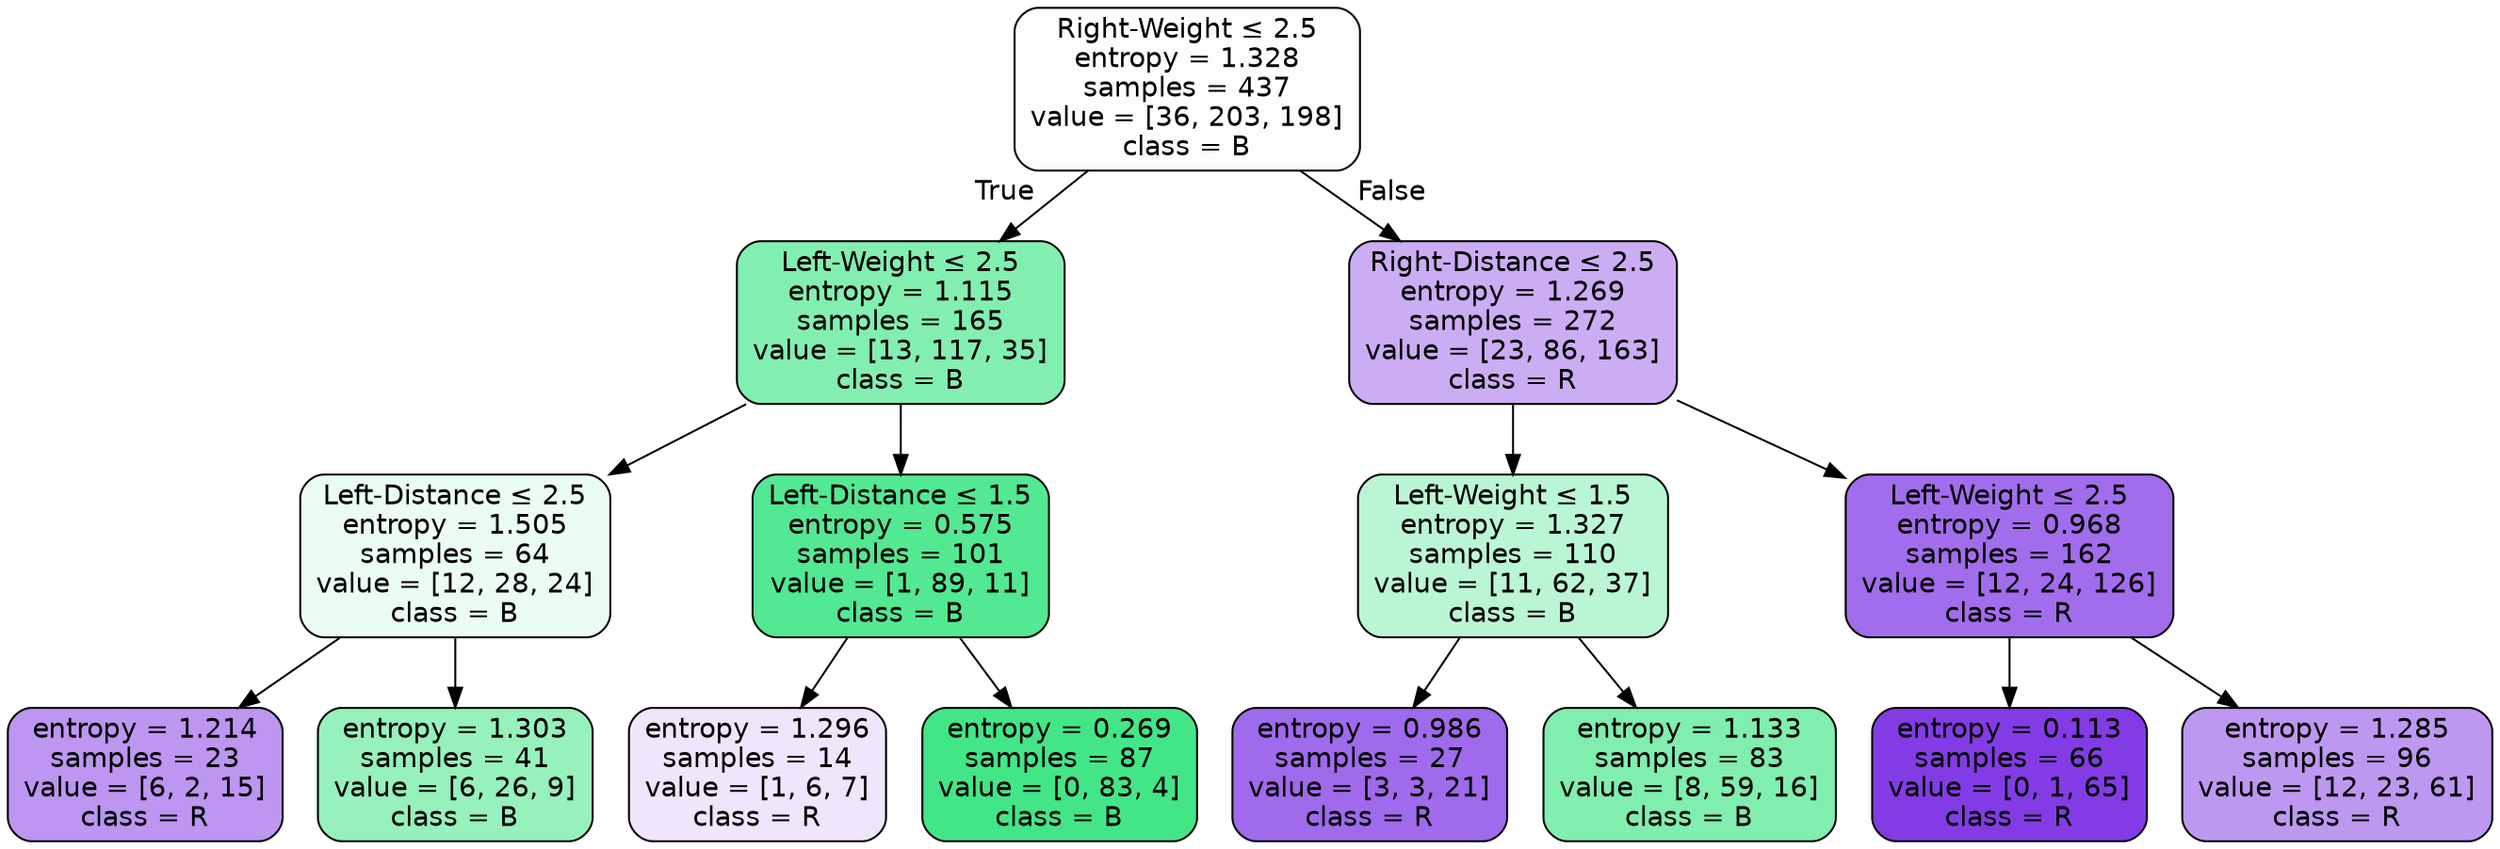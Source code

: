 digraph Tree {
node [shape=box, style="filled, rounded", color="black", fontname="helvetica"] ;
edge [fontname="helvetica"] ;
0 [label=<Right-Weight &le; 2.5<br/>entropy = 1.328<br/>samples = 437<br/>value = [36, 203, 198]<br/>class = B>, fillcolor="#fbfefc"] ;
1 [label=<Left-Weight &le; 2.5<br/>entropy = 1.115<br/>samples = 165<br/>value = [13, 117, 35]<br/>class = B>, fillcolor="#82efb0"] ;
0 -> 1 [labeldistance=2.5, labelangle=45, headlabel="True"] ;
2 [label=<Left-Distance &le; 2.5<br/>entropy = 1.505<br/>samples = 64<br/>value = [12, 28, 24]<br/>class = B>, fillcolor="#ebfcf2"] ;
1 -> 2 ;
3 [label=<entropy = 1.214<br/>samples = 23<br/>value = [6, 2, 15]<br/>class = R>, fillcolor="#bc96f1"] ;
2 -> 3 ;
4 [label=<entropy = 1.303<br/>samples = 41<br/>value = [6, 26, 9]<br/>class = B>, fillcolor="#96f1bc"] ;
2 -> 4 ;
5 [label=<Left-Distance &le; 1.5<br/>entropy = 0.575<br/>samples = 101<br/>value = [1, 89, 11]<br/>class = B>, fillcolor="#53e892"] ;
1 -> 5 ;
6 [label=<entropy = 1.296<br/>samples = 14<br/>value = [1, 6, 7]<br/>class = R>, fillcolor="#efe6fc"] ;
5 -> 6 ;
7 [label=<entropy = 0.269<br/>samples = 87<br/>value = [0, 83, 4]<br/>class = B>, fillcolor="#43e687"] ;
5 -> 7 ;
8 [label=<Right-Distance &le; 2.5<br/>entropy = 1.269<br/>samples = 272<br/>value = [23, 86, 163]<br/>class = R>, fillcolor="#cbadf4"] ;
0 -> 8 [labeldistance=2.5, labelangle=-45, headlabel="False"] ;
9 [label=<Left-Weight &le; 1.5<br/>entropy = 1.327<br/>samples = 110<br/>value = [11, 62, 37]<br/>class = B>, fillcolor="#bbf6d4"] ;
8 -> 9 ;
10 [label=<entropy = 0.986<br/>samples = 27<br/>value = [3, 3, 21]<br/>class = R>, fillcolor="#a06aec"] ;
9 -> 10 ;
11 [label=<entropy = 1.133<br/>samples = 83<br/>value = [8, 59, 16]<br/>class = B>, fillcolor="#80eeae"] ;
9 -> 11 ;
12 [label=<Left-Weight &le; 2.5<br/>entropy = 0.968<br/>samples = 162<br/>value = [12, 24, 126]<br/>class = R>, fillcolor="#a26dec"] ;
8 -> 12 ;
13 [label=<entropy = 0.113<br/>samples = 66<br/>value = [0, 1, 65]<br/>class = R>, fillcolor="#833ce5"] ;
12 -> 13 ;
14 [label=<entropy = 1.285<br/>samples = 96<br/>value = [12, 23, 61]<br/>class = R>, fillcolor="#bd98f1"] ;
12 -> 14 ;
}